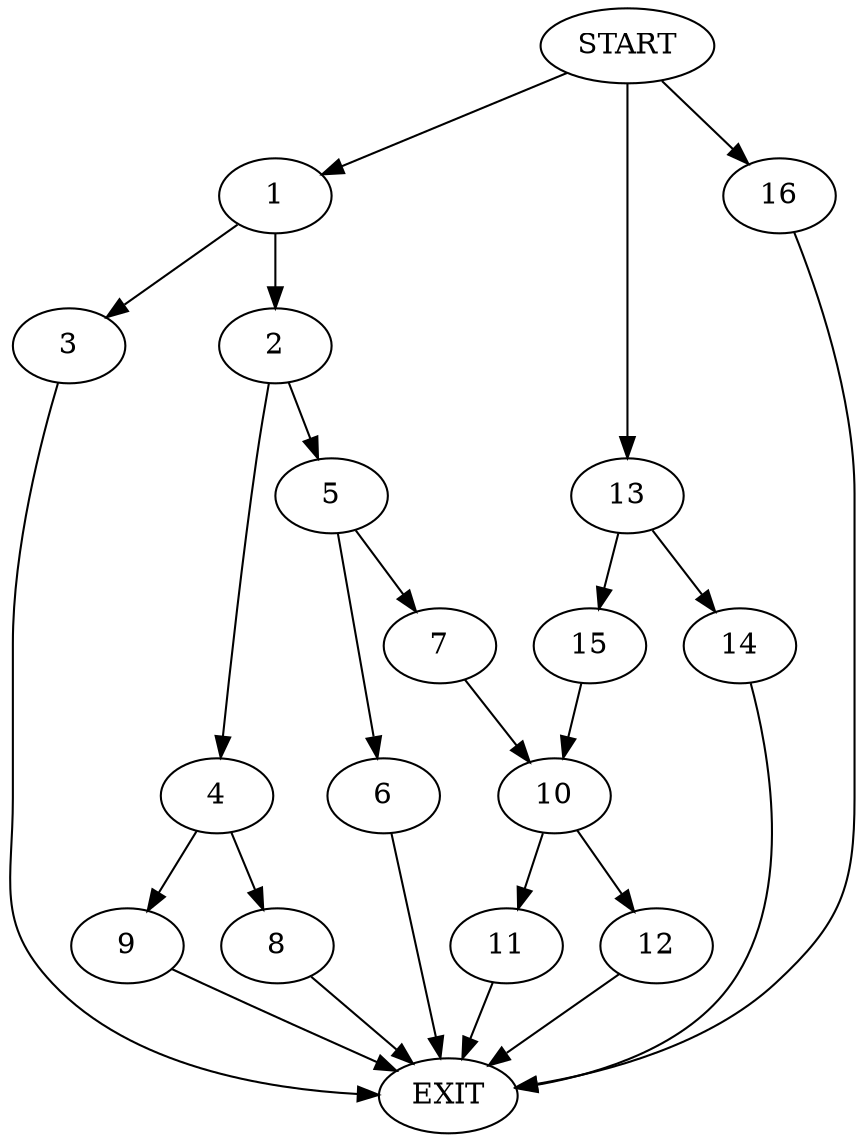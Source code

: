 digraph {
0 [label="START"]
17 [label="EXIT"]
0 -> 1
1 -> 2
1 -> 3
3 -> 17
2 -> 4
2 -> 5
5 -> 6
5 -> 7
4 -> 8
4 -> 9
8 -> 17
9 -> 17
6 -> 17
7 -> 10
10 -> 11
10 -> 12
0 -> 13
13 -> 14
13 -> 15
15 -> 10
14 -> 17
11 -> 17
12 -> 17
0 -> 16
16 -> 17
}
